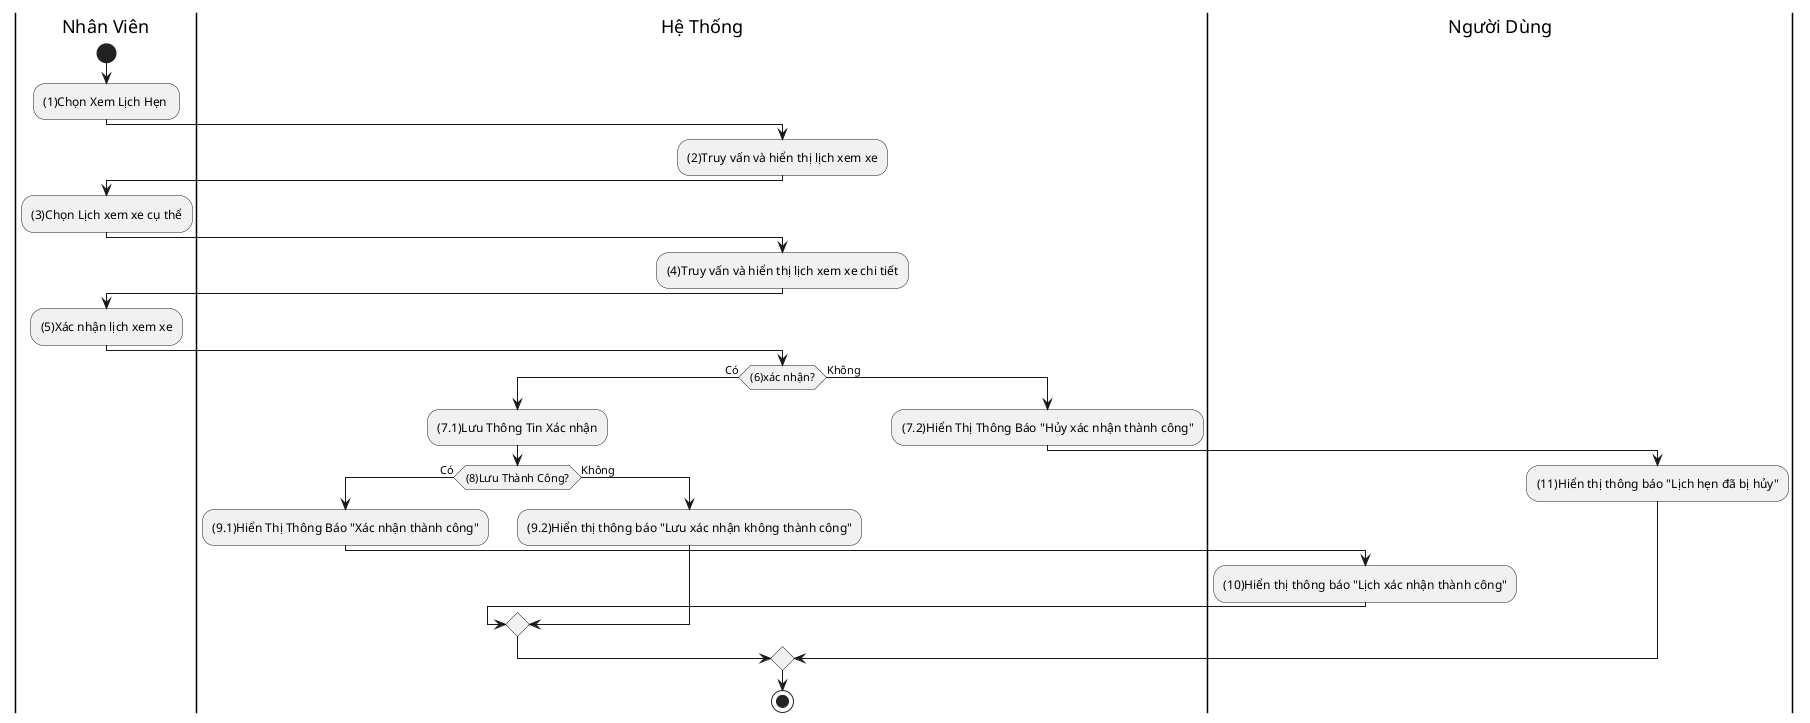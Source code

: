 @startuml
|Nhân Viên|
start
:(1)Chọn Xem Lịch Hẹn ;
|Hệ Thống|
:(2)Truy vấn và hiển thị lịch xem xe;
|Nhân Viên|
:(3)Chọn Lịch xem xe cụ thể;
|Hệ Thống|
:(4)Truy vấn và hiển thị lịch xem xe chi tiết;
|Nhân Viên|
:(5)Xác nhận lịch xem xe;
|Hệ Thống|
if ((6)xác nhận?) then (Có)
    :(7.1)Lưu Thông Tin Xác nhận;
    if ((8)Lưu Thành Công?) then (Có)
        :(9.1)Hiển Thị Thông Báo "Xác nhận thành công";
        |Người Dùng|
        :(10)Hiển thị thông báo "Lịch xác nhận thành công";
    else (Không)
        |Hệ Thống|
        :(9.2)Hiển thị thông báo "Lưu xác nhận không thành công";
    endif
    |Hệ Thống|
else (Không)
    |Hệ Thống|
    :(7.2)Hiển Thị Thông Báo "Hủy xác nhận thành công";
    |Người Dùng|
    :(11)Hiển thị thông báo "Lịch hẹn đã bị hủy";
endif
|Hệ Thống|
stop
@enduml
